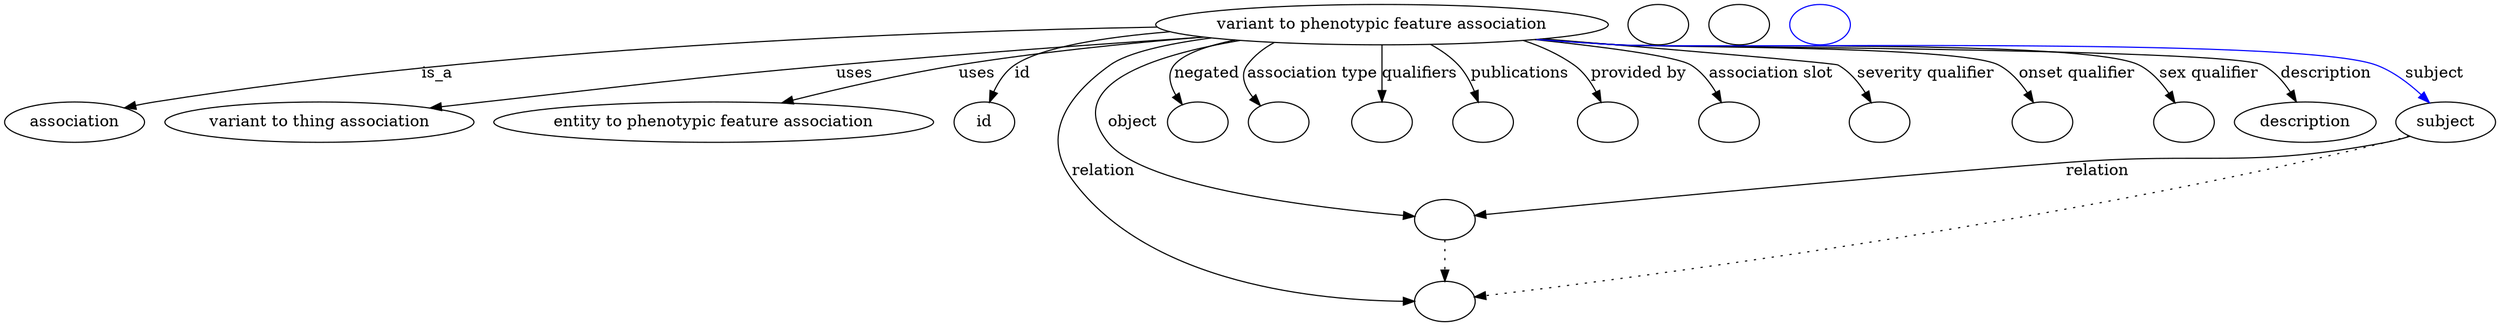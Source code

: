 digraph {
	graph [bb="0,0,1821.6,281"];
	node [label="\N"];
	"variant to phenotypic feature association"	 [height=0.5,
		label="variant to phenotypic feature association",
		pos="1006.4,263",
		width=4.2643];
	association	 [height=0.5,
		pos="49.402,177",
		width=1.3723];
	"variant to phenotypic feature association" -> association	 [label=is_a,
		lp="376.68,220",
		pos="e,85.303,189.4 863.05,256.42 646.88,245.78 247.83,223.12 107.4,195 103.33,194.19 99.14,193.19 94.963,192.1"];
	"variant to thing association"	 [height=0.5,
		pos="222.4,177",
		width=2.9346];
	"variant to phenotypic feature association" -> "variant to thing association"	 [label=uses,
		lp="601.46,220",
		pos="e,299.37,189.36 877.1,253.19 794.65,246.6 685.6,237.27 589.29,227 477.08,215.03 449.14,210.84 337.4,195 328.36,193.72 318.94,192.33 \
309.54,190.91"];
	"entity to phenotypic feature association"	 [height=0.5,
		pos="495.4,177",
		width=4.1417];
	"variant to phenotypic feature association" -> "entity to phenotypic feature association"	 [label=uses,
		lp="690.46,220",
		pos="e,548.5,193.9 875.96,253.44 815.5,247.8 742.89,239.29 678.29,227 637.8,219.29 593.16,207.16 558.12,196.78"];
	id	 [height=0.5,
		pos="689.4,177",
		width=0.75];
	"variant to phenotypic feature association" -> id	 [color=black,
		label=id,
		lp="725.85,220",
		pos="e,695.43,194.71 862.81,256.56 803.79,251.57 743.65,242.71 719.51,227 711.03,221.48 704.58,212.66 699.87,203.95",
		style=solid];
	relation	 [color=black,
		height=0.5,
		label="",
		pos="1041.4,18",
		width=0.75];
	"variant to phenotypic feature association" -> relation	 [color=black,
		label=relation,
		lp="801.78,134",
		pos="e,1014.3,19.885 894.81,250.57 857.98,244.83 822.55,237.03 807.4,227 768.93,201.55 754.05,165.38 779.64,127 830.27,51.079 944.82,\
27.956 1004.2,20.976",
		style=solid];
	object	 [color=black,
		height=0.5,
		label="",
		pos="1041.4,91",
		width=0.75];
	"variant to phenotypic feature association" -> object	 [color=black,
		label=object,
		lp="816.51,177",
		pos="e,1014.6,94.461 910.14,248.95 839.88,234.46 762.79,207.04 799.19,159 824.01,126.26 943.14,104.92 1004.6,95.902",
		style=solid];
	negated	 [color=black,
		height=0.5,
		label="",
		pos="869.4,177",
		width=0.75];
	"variant to phenotypic feature association" -> negated	 [color=black,
		label=negated,
		lp="886.17,220",
		pos="e,861.78,194.43 913.23,248.65 890.64,243.2 870.93,236.06 863.87,227 858.89,220.6 858.25,212.27 859.45,204.25",
		style=solid];
	"association type"	 [color=black,
		height=0.5,
		label="",
		pos="941.4,177",
		width=0.75];
	"variant to phenotypic feature association" -> "association type"	 [color=black,
		label="association type",
		lp="959.31,220",
		pos="e,924.61,191.43 947.95,246.23 932.21,240.48 918.23,233.77 913.59,227 907.58,218.22 911.47,208.02 918.04,199.14",
		style=solid];
	qualifiers	 [color=black,
		height=0.5,
		label="",
		pos="1013.4,177",
		width=0.75];
	"variant to phenotypic feature association" -> qualifiers	 [color=black,
		label=qualifiers,
		lp="1033.5,220",
		pos="e,1009.8,194.88 1006.1,244.91 1006.1,235.4 1006.3,223.55 1007.3,213 1007.5,210.4 1007.9,207.71 1008.2,205.03",
		style=solid];
	publications	 [color=black,
		height=0.5,
		label="",
		pos="1085.4,177",
		width=0.75];
	"variant to phenotypic feature association" -> publications	 [color=black,
		label=publications,
		lp="1103.6,220",
		pos="e,1078.8,194.51 1037.9,245.35 1045.5,240.11 1053.3,233.9 1059.4,227 1065.5,220.17 1070.6,211.66 1074.6,203.62",
		style=solid];
	"provided by"	 [color=black,
		height=0.5,
		label="",
		pos="1172.4,177",
		width=0.75];
	"variant to phenotypic feature association" -> "provided by"	 [color=black,
		label="provided by",
		lp="1189,220",
		pos="e,1165.5,194.69 1084.1,247.41 1108.5,241.44 1131.6,234.3 1141.4,227 1149.5,221.01 1155.9,212.24 1160.8,203.71",
		style=solid];
	"association slot"	 [color=black,
		height=0.5,
		label="",
		pos="1262.4,177",
		width=0.75];
	"variant to phenotypic feature association" -> "association slot"	 [color=black,
		label="association slot",
		lp="1284.4,220",
		pos="e,1254.2,194.61 1125.6,251.65 1167.7,245.94 1208.8,237.88 1226.4,227 1235.7,221.26 1243.3,212.15 1249.1,203.28",
		style=solid];
	"severity qualifier"	 [color=black,
		height=0.5,
		label="",
		pos="1371.4,177",
		width=0.75];
	"variant to phenotypic feature association" -> "severity qualifier"	 [color=black,
		label="severity qualifier",
		lp="1395.6,220",
		pos="e,1362.3,194.36 1118.2,250.65 1212.1,240.26 1331.3,227.08 1331.4,227 1341.6,221.39 1350.1,212.02 1356.7,202.9",
		style=solid];
	"onset qualifier"	 [color=black,
		height=0.5,
		label="",
		pos="1488.4,177",
		width=0.75];
	"variant to phenotypic feature association" -> "onset qualifier"	 [color=black,
		label="onset qualifier",
		lp="1505.3,220",
		pos="e,1479.1,194.08 1115.5,250.27 1133.5,248.36 1152,246.53 1169.4,245 1230.9,239.61 1391.4,254.85 1446.4,227 1457.2,221.51 1466.4,211.86 \
1473.3,202.48",
		style=solid];
	"sex qualifier"	 [color=black,
		height=0.5,
		label="",
		pos="1589.4,177",
		width=0.75];
	"variant to phenotypic feature association" -> "sex qualifier"	 [color=black,
		label="sex qualifier",
		lp="1601.8,220",
		pos="e,1580.7,194.14 1114.2,250.14 1132.6,248.22 1151.5,246.41 1169.4,245 1211.5,241.68 1511.7,246.21 1549.4,227 1560,221.59 1568.8,211.94 \
1575.3,202.55",
		style=solid];
	description	 [height=0.5,
		pos="1683.4,177",
		width=1.3723];
	"variant to phenotypic feature association" -> description	 [color=black,
		label=description,
		lp="1689.5,220",
		pos="e,1673.5,194.7 1113.7,250.04 1132.3,248.12 1151.4,246.34 1169.4,245 1221.6,241.12 1593.2,249.75 1640.4,227 1651.3,221.75 1660.5,\
212.31 1667.6,203.04",
		style=solid];
	subject	 [height=0.5,
		pos="1786.4,177",
		width=0.97656];
	"variant to phenotypic feature association" -> subject	 [color=blue,
		label=subject,
		lp="1768.2,220",
		pos="e,1771.4,193.85 1113.3,250 1132,248.07 1151.2,246.3 1169.4,245 1230.9,240.61 1666.6,248.48 1724.4,227 1739.2,221.5 1753.2,210.95 \
1764.1,200.95",
		style=solid];
	association_id	 [color=black,
		height=0.5,
		label="",
		pos="1205.4,263",
		width=0.75];
	object -> relation	 [pos="e,1041.4,36.09 1041.4,72.955 1041.4,64.883 1041.4,55.176 1041.4,46.182",
		style=dotted];
	"entity to phenotypic feature association description"	 [color=black,
		height=0.5,
		label="",
		pos="1277.4,263",
		width=0.75];
	subject -> relation	 [pos="e,1067.9,21.56 1759.6,165.34 1753.6,163.03 1747.4,160.78 1741.4,159 1492.7,84.891 1182.7,37.709 1077.9,22.964",
		style=dotted];
	subject -> object	 [label=relation,
		lp="1525.8,134",
		pos="e,1068.2,94.205 1760.2,164.96 1754.1,162.62 1747.6,160.45 1741.4,159 1638.2,135.04 1609.2,150.7 1503.6,141 1345.3,126.45 1157,104.69 \
1078.5,95.426"];
	"variant to phenotypic feature association subject"	 [color=blue,
		height=0.5,
		label="",
		pos="1349.4,263",
		width=0.75];
}
